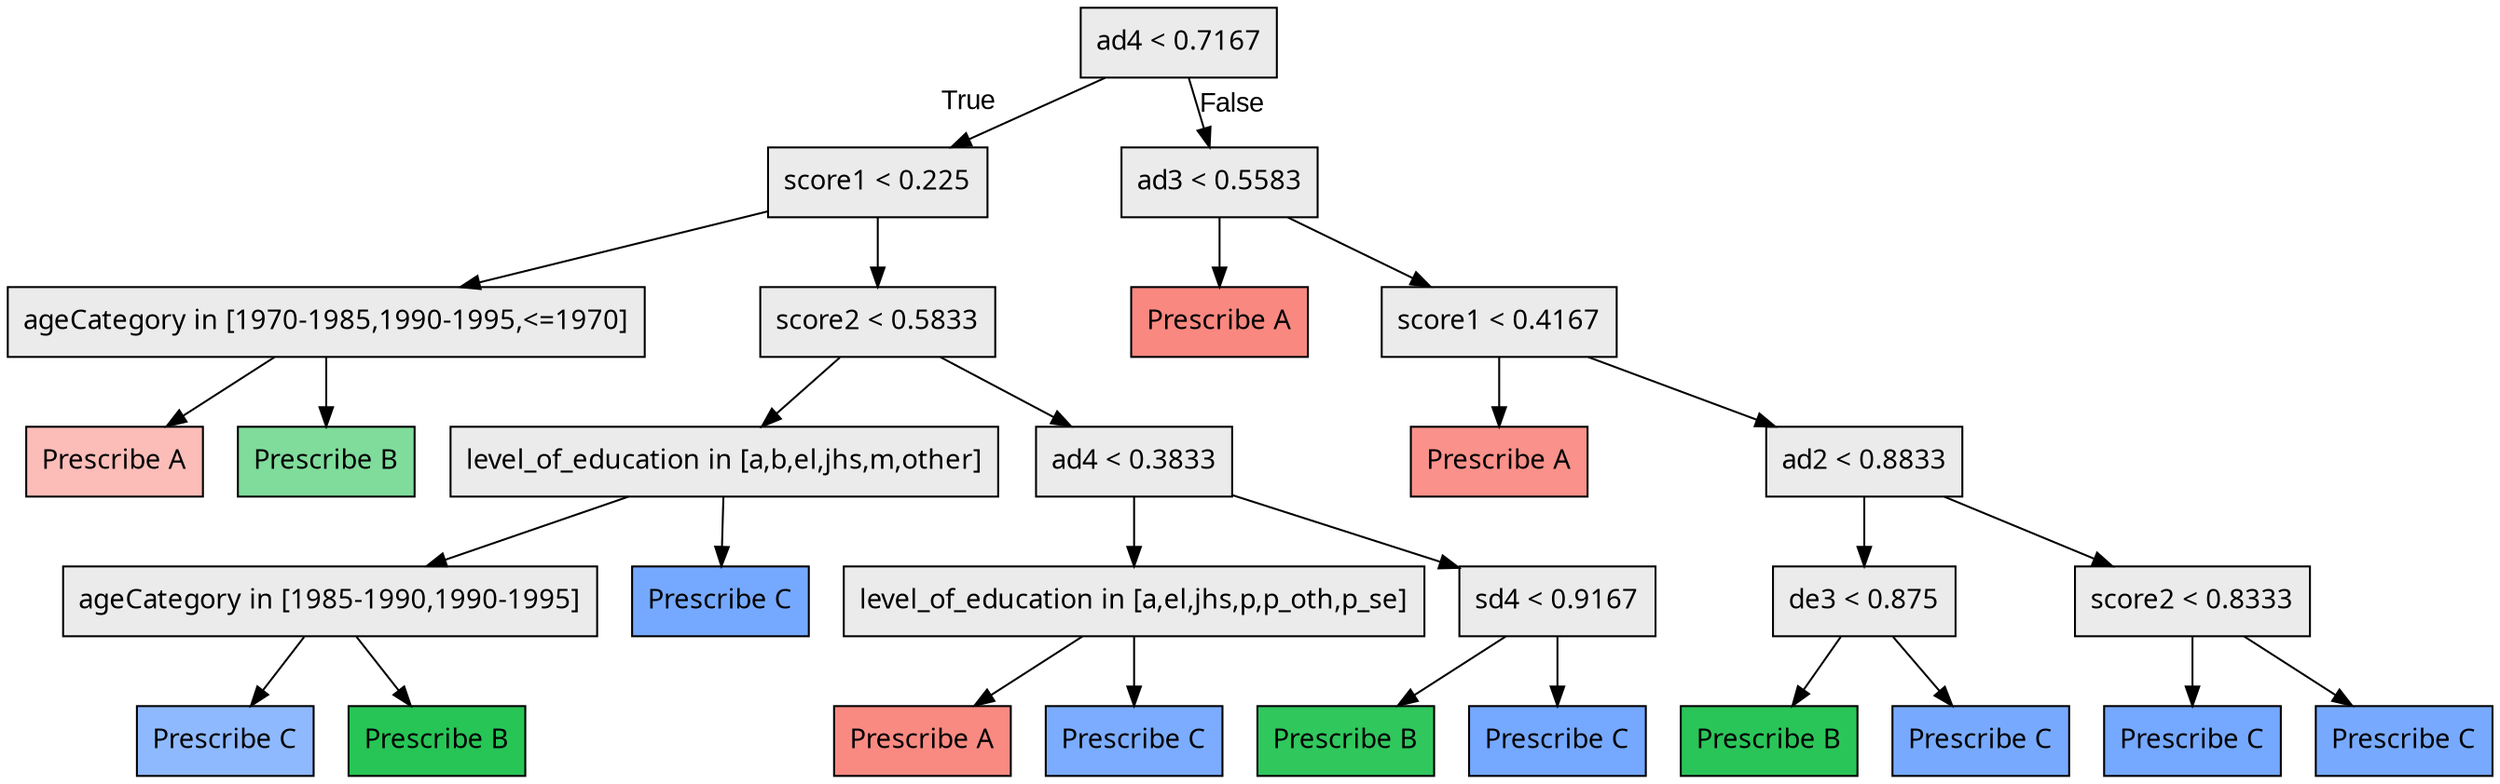 digraph "G" {
1 [fillcolor="#EBEBEB", fontname="bold arial", label="ad4 &lt; 0.7167", shape=box, style="filled"];
2 [fillcolor="#EBEBEB", fontname="bold arial", label="score1 &lt; 0.225", shape=box, style="filled"];
3 [fillcolor="#EBEBEB", fontname="bold arial", label="ageCategory in [1970-1985,1990-1995,&lt;=1970]", shape=box, style="filled"];
4 [color=black, fillcolor="#F8766D7b", fontname="bold arial", label="Prescribe A", shape=box, style="filled"];
5 [color=black, fillcolor="#00BA3880", fontname="bold arial", label="Prescribe B", shape=box, style="filled"];
6 [fillcolor="#EBEBEB", fontname="bold arial", label="score2 &lt; 0.5833", shape=box, style="filled"];
7 [fillcolor="#EBEBEB", fontname="bold arial", label="level_of_education in [a,b,el,jhs,m,other]", shape=box, style="filled"];
8 [fillcolor="#EBEBEB", fontname="bold arial", label="ageCategory in [1985-1990,1990-1995]", shape=box, style="filled"];
9 [color=black, fillcolor="#619CFFb5", fontname="bold arial", label="Prescribe C", shape=box, style="filled"];
10 [color=black, fillcolor="#00BA38d8", fontname="bold arial", label="Prescribe B", shape=box, style="filled"];
11 [color=black, fillcolor="#619CFFde", fontname="bold arial", label="Prescribe C", shape=box, style="filled"];
12 [fillcolor="#EBEBEB", fontname="bold arial", label="ad4 &lt; 0.3833", shape=box, style="filled"];
13 [fillcolor="#EBEBEB", fontname="bold arial", label="level_of_education in [a,el,jhs,p,p_oth,p_se]", shape=box, style="filled"];
14 [color=black, fillcolor="#F8766Dda", fontname="bold arial", label="Prescribe A", shape=box, style="filled"];
15 [color=black, fillcolor="#619CFFd5", fontname="bold arial", label="Prescribe C", shape=box, style="filled"];
16 [fillcolor="#EBEBEB", fontname="bold arial", label="sd4 &lt; 0.9167", shape=box, style="filled"];
17 [color=black, fillcolor="#00BA38cf", fontname="bold arial", label="Prescribe B", shape=box, style="filled"];
18 [color=black, fillcolor="#619CFFdf", fontname="bold arial", label="Prescribe C", shape=box, style="filled"];
19 [fillcolor="#EBEBEB", fontname="bold arial", label="ad3 &lt; 0.5583", shape=box, style="filled"];
20 [color=black, fillcolor="#F8766Ddd", fontname="bold arial", label="Prescribe A", shape=box, style="filled"];
21 [fillcolor="#EBEBEB", fontname="bold arial", label="score1 &lt; 0.4167", shape=box, style="filled"];
22 [color=black, fillcolor="#F8766Dcc", fontname="bold arial", label="Prescribe A", shape=box, style="filled"];
23 [fillcolor="#EBEBEB", fontname="bold arial", label="ad2 &lt; 0.8833", shape=box, style="filled"];
24 [fillcolor="#EBEBEB", fontname="bold arial", label="de3 &lt; 0.875", shape=box, style="filled"];
25 [color=black, fillcolor="#00BA38d5", fontname="bold arial", label="Prescribe B", shape=box, style="filled"];
26 [color=black, fillcolor="#619CFFdb", fontname="bold arial", label="Prescribe C", shape=box, style="filled"];
27 [fillcolor="#EBEBEB", fontname="bold arial", label="score2 &lt; 0.8333", shape=box, style="filled"];
28 [color=black, fillcolor="#619CFFdf", fontname="bold arial", label="Prescribe C", shape=box, style="filled"];
29 [color=black, fillcolor="#619CFFdc", fontname="bold arial", label="Prescribe C", shape=box, style="filled"];
1 -> 2  [fontname="arial", headlabel="True", key=0, labelangle=45, labeldistance="2.5"];
1 -> 19  [fontname="arial", headlabel="False", key=0, labelangle="-45", labeldistance="2.5"];
2 -> 3  [key=0];
2 -> 6  [key=0];
3 -> 4  [key=0];
3 -> 5  [key=0];
6 -> 7  [key=0];
6 -> 12  [key=0];
7 -> 8  [key=0];
7 -> 11  [key=0];
8 -> 9  [key=0];
8 -> 10  [key=0];
12 -> 13  [key=0];
12 -> 16  [key=0];
13 -> 14  [key=0];
13 -> 15  [key=0];
16 -> 17  [key=0];
16 -> 18  [key=0];
19 -> 20  [key=0];
19 -> 21  [key=0];
21 -> 22  [key=0];
21 -> 23  [key=0];
23 -> 24  [key=0];
23 -> 27  [key=0];
24 -> 25  [key=0];
24 -> 26  [key=0];
27 -> 28  [key=0];
27 -> 29  [key=0];
}
